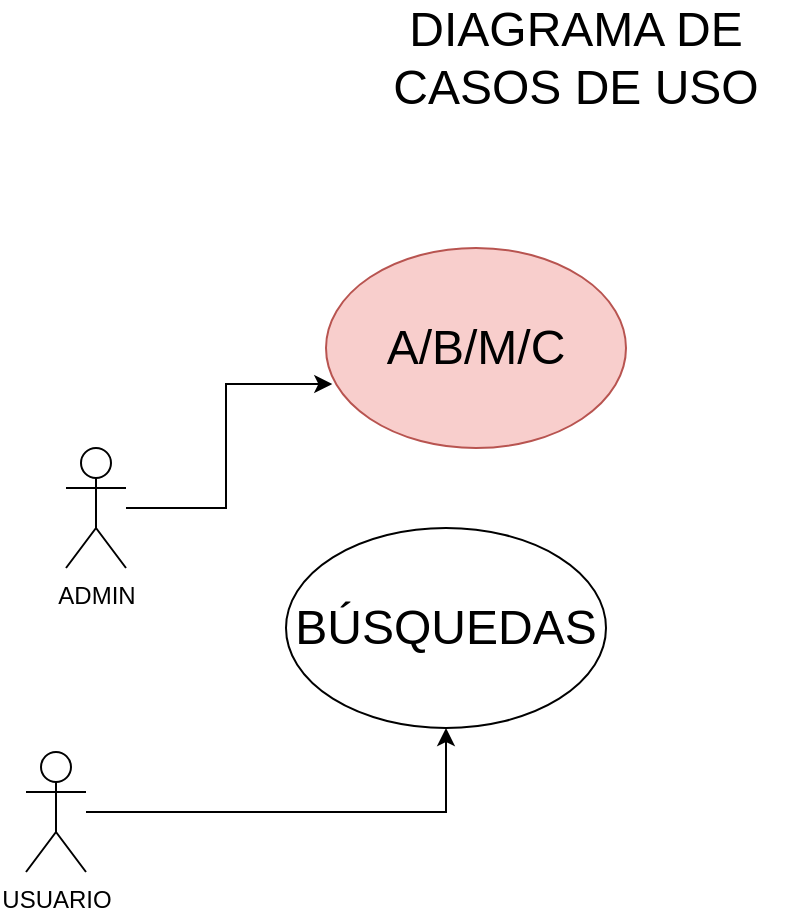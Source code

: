 <mxfile version="21.5.0" type="device">
  <diagram name="Página-1" id="iupwQkOxajCG59sELQmJ">
    <mxGraphModel dx="1050" dy="611" grid="1" gridSize="10" guides="1" tooltips="1" connect="1" arrows="1" fold="1" page="1" pageScale="1" pageWidth="827" pageHeight="1169" math="0" shadow="0">
      <root>
        <mxCell id="0" />
        <mxCell id="1" parent="0" />
        <mxCell id="jsxhnMMjvjiSX0HjkTjO-8" style="edgeStyle=orthogonalEdgeStyle;rounded=0;orthogonalLoop=1;jettySize=auto;html=1;entryX=0.021;entryY=0.68;entryDx=0;entryDy=0;entryPerimeter=0;" parent="1" source="jsxhnMMjvjiSX0HjkTjO-1" target="jsxhnMMjvjiSX0HjkTjO-6" edge="1">
          <mxGeometry relative="1" as="geometry" />
        </mxCell>
        <mxCell id="jsxhnMMjvjiSX0HjkTjO-1" value="ADMIN" style="shape=umlActor;verticalLabelPosition=bottom;verticalAlign=top;html=1;outlineConnect=0;" parent="1" vertex="1">
          <mxGeometry x="120" y="270" width="30" height="60" as="geometry" />
        </mxCell>
        <mxCell id="jsxhnMMjvjiSX0HjkTjO-2" value="&lt;font style=&quot;font-size: 24px;&quot;&gt;DIAGRAMA DE CASOS DE USO&lt;/font&gt;" style="text;html=1;strokeColor=none;fillColor=none;align=center;verticalAlign=middle;whiteSpace=wrap;rounded=0;" parent="1" vertex="1">
          <mxGeometry x="270" y="50" width="210" height="50" as="geometry" />
        </mxCell>
        <mxCell id="jsxhnMMjvjiSX0HjkTjO-6" value="&lt;font style=&quot;font-size: 24px;&quot;&gt;A/B/M/C&lt;/font&gt;" style="ellipse;whiteSpace=wrap;html=1;fillColor=#f8cecc;strokeColor=#b85450;" parent="1" vertex="1">
          <mxGeometry x="250" y="170" width="150" height="100" as="geometry" />
        </mxCell>
        <mxCell id="jsxhnMMjvjiSX0HjkTjO-7" value="&lt;font style=&quot;font-size: 24px;&quot;&gt;BÚSQUEDAS&lt;/font&gt;" style="ellipse;whiteSpace=wrap;html=1;" parent="1" vertex="1">
          <mxGeometry x="230" y="310" width="160" height="100" as="geometry" />
        </mxCell>
        <mxCell id="jsxhnMMjvjiSX0HjkTjO-9" style="edgeStyle=orthogonalEdgeStyle;rounded=0;orthogonalLoop=1;jettySize=auto;html=1;" parent="1" source="jsxhnMMjvjiSX0HjkTjO-10" target="jsxhnMMjvjiSX0HjkTjO-7" edge="1">
          <mxGeometry relative="1" as="geometry">
            <mxPoint x="233" y="390" as="targetPoint" />
          </mxGeometry>
        </mxCell>
        <mxCell id="jsxhnMMjvjiSX0HjkTjO-10" value="USUARIO" style="shape=umlActor;verticalLabelPosition=bottom;verticalAlign=top;html=1;outlineConnect=0;" parent="1" vertex="1">
          <mxGeometry x="100" y="422" width="30" height="60" as="geometry" />
        </mxCell>
      </root>
    </mxGraphModel>
  </diagram>
</mxfile>
